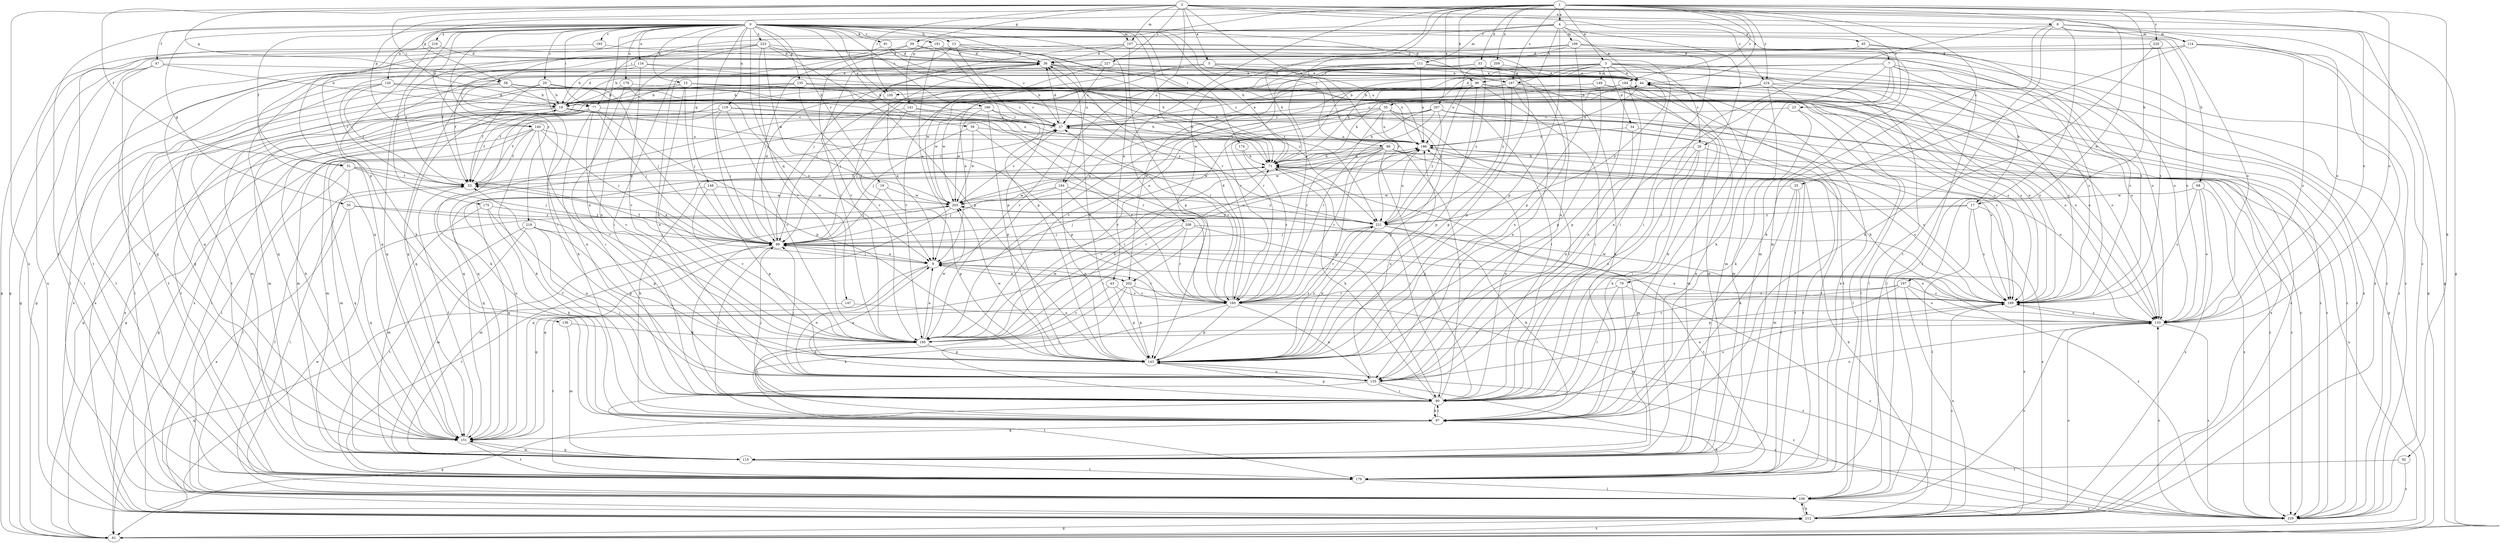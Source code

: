 strict digraph  {
0;
1;
2;
3;
4;
5;
7;
8;
9;
13;
15;
17;
18;
19;
20;
23;
25;
26;
27;
33;
34;
35;
36;
39;
43;
44;
45;
47;
51;
53;
55;
58;
59;
61;
68;
71;
77;
79;
80;
86;
88;
91;
92;
96;
97;
105;
106;
107;
109;
111;
114;
115;
116;
118;
120;
125;
133;
135;
136;
140;
141;
143;
147;
148;
149;
151;
160;
166;
167;
169;
174;
175;
178;
179;
184;
186;
191;
193;
194;
195;
197;
202;
203;
207;
208;
209;
212;
216;
218;
220;
221;
223;
224;
227;
229;
0 -> 13  [label=b];
0 -> 15  [label=b];
0 -> 19  [label=c];
0 -> 20  [label=c];
0 -> 39  [label=e];
0 -> 43  [label=e];
0 -> 45  [label=f];
0 -> 47  [label=f];
0 -> 51  [label=f];
0 -> 55  [label=g];
0 -> 68  [label=h];
0 -> 71  [label=h];
0 -> 77  [label=i];
0 -> 86  [label=j];
0 -> 88  [label=j];
0 -> 91  [label=k];
0 -> 105  [label=l];
0 -> 107  [label=m];
0 -> 116  [label=n];
0 -> 118  [label=n];
0 -> 120  [label=n];
0 -> 125  [label=n];
0 -> 133  [label=o];
0 -> 135  [label=p];
0 -> 136  [label=p];
0 -> 140  [label=p];
0 -> 147  [label=q];
0 -> 148  [label=q];
0 -> 160  [label=r];
0 -> 166  [label=s];
0 -> 167  [label=s];
0 -> 174  [label=t];
0 -> 175  [label=t];
0 -> 178  [label=t];
0 -> 179  [label=u];
0 -> 184  [label=u];
0 -> 191  [label=v];
0 -> 193  [label=v];
0 -> 216  [label=y];
0 -> 218  [label=y];
0 -> 223  [label=z];
1 -> 3  [label=a];
1 -> 4  [label=a];
1 -> 17  [label=b];
1 -> 23  [label=c];
1 -> 25  [label=c];
1 -> 33  [label=d];
1 -> 44  [label=e];
1 -> 58  [label=g];
1 -> 92  [label=k];
1 -> 96  [label=k];
1 -> 133  [label=o];
1 -> 140  [label=p];
1 -> 141  [label=p];
1 -> 160  [label=r];
1 -> 167  [label=s];
1 -> 194  [label=v];
1 -> 197  [label=w];
1 -> 202  [label=w];
1 -> 207  [label=x];
1 -> 208  [label=x];
1 -> 209  [label=x];
1 -> 220  [label=y];
1 -> 224  [label=z];
2 -> 5  [label=a];
2 -> 7  [label=a];
2 -> 8  [label=a];
2 -> 51  [label=f];
2 -> 58  [label=g];
2 -> 59  [label=g];
2 -> 61  [label=g];
2 -> 77  [label=i];
2 -> 105  [label=l];
2 -> 107  [label=m];
2 -> 133  [label=o];
2 -> 184  [label=u];
2 -> 186  [label=u];
2 -> 212  [label=x];
2 -> 224  [label=z];
2 -> 227  [label=z];
2 -> 229  [label=z];
3 -> 17  [label=b];
3 -> 26  [label=c];
3 -> 34  [label=d];
3 -> 35  [label=d];
3 -> 44  [label=e];
3 -> 71  [label=h];
3 -> 105  [label=l];
3 -> 106  [label=l];
3 -> 149  [label=q];
3 -> 151  [label=q];
3 -> 160  [label=r];
3 -> 202  [label=w];
3 -> 229  [label=z];
4 -> 26  [label=c];
4 -> 44  [label=e];
4 -> 77  [label=i];
4 -> 109  [label=m];
4 -> 111  [label=m];
4 -> 114  [label=m];
4 -> 143  [label=p];
4 -> 151  [label=q];
4 -> 167  [label=s];
5 -> 9  [label=a];
5 -> 44  [label=e];
5 -> 53  [label=f];
5 -> 125  [label=n];
5 -> 167  [label=s];
5 -> 195  [label=v];
7 -> 79  [label=i];
7 -> 96  [label=k];
7 -> 97  [label=k];
7 -> 106  [label=l];
7 -> 125  [label=n];
7 -> 151  [label=q];
7 -> 169  [label=s];
7 -> 212  [label=x];
8 -> 61  [label=g];
8 -> 80  [label=i];
8 -> 106  [label=l];
8 -> 114  [label=m];
8 -> 115  [label=m];
8 -> 133  [label=o];
8 -> 178  [label=t];
9 -> 88  [label=j];
9 -> 125  [label=n];
9 -> 151  [label=q];
9 -> 160  [label=r];
9 -> 186  [label=u];
9 -> 202  [label=w];
13 -> 36  [label=d];
13 -> 80  [label=i];
13 -> 143  [label=p];
13 -> 169  [label=s];
13 -> 195  [label=v];
13 -> 221  [label=y];
15 -> 18  [label=b];
15 -> 27  [label=c];
15 -> 71  [label=h];
15 -> 88  [label=j];
15 -> 133  [label=o];
15 -> 195  [label=v];
15 -> 212  [label=x];
17 -> 88  [label=j];
17 -> 106  [label=l];
17 -> 169  [label=s];
17 -> 212  [label=x];
17 -> 221  [label=y];
18 -> 27  [label=c];
18 -> 36  [label=d];
18 -> 115  [label=m];
18 -> 143  [label=p];
18 -> 178  [label=t];
18 -> 212  [label=x];
18 -> 229  [label=z];
19 -> 88  [label=j];
19 -> 143  [label=p];
19 -> 203  [label=w];
20 -> 18  [label=b];
20 -> 53  [label=f];
20 -> 80  [label=i];
20 -> 88  [label=j];
20 -> 97  [label=k];
20 -> 160  [label=r];
20 -> 178  [label=t];
23 -> 27  [label=c];
23 -> 97  [label=k];
23 -> 106  [label=l];
25 -> 97  [label=k];
25 -> 115  [label=m];
25 -> 178  [label=t];
25 -> 203  [label=w];
26 -> 71  [label=h];
26 -> 80  [label=i];
26 -> 97  [label=k];
26 -> 125  [label=n];
26 -> 178  [label=t];
27 -> 36  [label=d];
27 -> 44  [label=e];
27 -> 106  [label=l];
27 -> 186  [label=u];
33 -> 18  [label=b];
33 -> 44  [label=e];
33 -> 143  [label=p];
33 -> 151  [label=q];
33 -> 160  [label=r];
33 -> 169  [label=s];
33 -> 221  [label=y];
34 -> 125  [label=n];
34 -> 169  [label=s];
34 -> 186  [label=u];
35 -> 9  [label=a];
35 -> 27  [label=c];
35 -> 80  [label=i];
35 -> 143  [label=p];
35 -> 160  [label=r];
35 -> 178  [label=t];
35 -> 186  [label=u];
35 -> 195  [label=v];
36 -> 44  [label=e];
36 -> 61  [label=g];
36 -> 71  [label=h];
36 -> 125  [label=n];
36 -> 186  [label=u];
36 -> 195  [label=v];
39 -> 88  [label=j];
39 -> 160  [label=r];
39 -> 186  [label=u];
39 -> 203  [label=w];
43 -> 143  [label=p];
43 -> 169  [label=s];
43 -> 195  [label=v];
44 -> 18  [label=b];
44 -> 169  [label=s];
44 -> 186  [label=u];
44 -> 195  [label=v];
44 -> 212  [label=x];
44 -> 221  [label=y];
45 -> 36  [label=d];
45 -> 169  [label=s];
45 -> 229  [label=z];
47 -> 18  [label=b];
47 -> 44  [label=e];
47 -> 61  [label=g];
47 -> 106  [label=l];
47 -> 151  [label=q];
51 -> 9  [label=a];
51 -> 53  [label=f];
51 -> 88  [label=j];
51 -> 106  [label=l];
51 -> 151  [label=q];
53 -> 27  [label=c];
53 -> 71  [label=h];
53 -> 106  [label=l];
53 -> 203  [label=w];
55 -> 143  [label=p];
55 -> 151  [label=q];
55 -> 212  [label=x];
55 -> 221  [label=y];
58 -> 18  [label=b];
58 -> 27  [label=c];
58 -> 106  [label=l];
58 -> 160  [label=r];
58 -> 178  [label=t];
58 -> 229  [label=z];
59 -> 36  [label=d];
59 -> 80  [label=i];
59 -> 88  [label=j];
59 -> 195  [label=v];
61 -> 186  [label=u];
61 -> 212  [label=x];
68 -> 133  [label=o];
68 -> 169  [label=s];
68 -> 203  [label=w];
68 -> 212  [label=x];
68 -> 229  [label=z];
71 -> 53  [label=f];
71 -> 80  [label=i];
71 -> 115  [label=m];
71 -> 151  [label=q];
71 -> 169  [label=s];
71 -> 195  [label=v];
77 -> 27  [label=c];
77 -> 53  [label=f];
77 -> 61  [label=g];
77 -> 88  [label=j];
77 -> 97  [label=k];
77 -> 106  [label=l];
77 -> 125  [label=n];
77 -> 143  [label=p];
77 -> 195  [label=v];
79 -> 80  [label=i];
79 -> 115  [label=m];
79 -> 160  [label=r];
79 -> 229  [label=z];
80 -> 27  [label=c];
80 -> 53  [label=f];
80 -> 61  [label=g];
80 -> 71  [label=h];
80 -> 88  [label=j];
80 -> 97  [label=k];
80 -> 133  [label=o];
80 -> 143  [label=p];
80 -> 169  [label=s];
80 -> 186  [label=u];
86 -> 71  [label=h];
86 -> 80  [label=i];
86 -> 115  [label=m];
86 -> 133  [label=o];
86 -> 143  [label=p];
86 -> 160  [label=r];
86 -> 169  [label=s];
86 -> 203  [label=w];
86 -> 229  [label=z];
88 -> 9  [label=a];
88 -> 36  [label=d];
88 -> 53  [label=f];
88 -> 80  [label=i];
88 -> 133  [label=o];
88 -> 178  [label=t];
88 -> 229  [label=z];
91 -> 27  [label=c];
91 -> 36  [label=d];
91 -> 53  [label=f];
92 -> 178  [label=t];
92 -> 229  [label=z];
96 -> 9  [label=a];
96 -> 18  [label=b];
96 -> 80  [label=i];
96 -> 88  [label=j];
96 -> 133  [label=o];
96 -> 143  [label=p];
96 -> 151  [label=q];
96 -> 169  [label=s];
96 -> 221  [label=y];
97 -> 71  [label=h];
97 -> 80  [label=i];
97 -> 88  [label=j];
97 -> 151  [label=q];
105 -> 9  [label=a];
105 -> 212  [label=x];
105 -> 221  [label=y];
106 -> 53  [label=f];
106 -> 133  [label=o];
106 -> 212  [label=x];
106 -> 229  [label=z];
107 -> 36  [label=d];
107 -> 88  [label=j];
107 -> 125  [label=n];
107 -> 143  [label=p];
107 -> 151  [label=q];
107 -> 229  [label=z];
109 -> 36  [label=d];
109 -> 71  [label=h];
109 -> 80  [label=i];
109 -> 115  [label=m];
109 -> 133  [label=o];
109 -> 143  [label=p];
109 -> 151  [label=q];
111 -> 44  [label=e];
111 -> 88  [label=j];
111 -> 115  [label=m];
111 -> 186  [label=u];
111 -> 195  [label=v];
111 -> 221  [label=y];
114 -> 36  [label=d];
114 -> 53  [label=f];
114 -> 61  [label=g];
114 -> 97  [label=k];
114 -> 133  [label=o];
114 -> 212  [label=x];
115 -> 44  [label=e];
115 -> 151  [label=q];
115 -> 178  [label=t];
116 -> 18  [label=b];
116 -> 44  [label=e];
116 -> 106  [label=l];
116 -> 195  [label=v];
116 -> 221  [label=y];
118 -> 27  [label=c];
118 -> 53  [label=f];
118 -> 61  [label=g];
118 -> 88  [label=j];
118 -> 160  [label=r];
118 -> 195  [label=v];
120 -> 18  [label=b];
120 -> 53  [label=f];
120 -> 71  [label=h];
120 -> 151  [label=q];
120 -> 169  [label=s];
120 -> 178  [label=t];
125 -> 9  [label=a];
125 -> 80  [label=i];
125 -> 88  [label=j];
125 -> 178  [label=t];
125 -> 186  [label=u];
125 -> 229  [label=z];
133 -> 169  [label=s];
133 -> 195  [label=v];
133 -> 229  [label=z];
135 -> 9  [label=a];
135 -> 18  [label=b];
135 -> 71  [label=h];
135 -> 115  [label=m];
135 -> 133  [label=o];
135 -> 169  [label=s];
135 -> 212  [label=x];
136 -> 115  [label=m];
136 -> 195  [label=v];
140 -> 53  [label=f];
140 -> 61  [label=g];
140 -> 88  [label=j];
140 -> 97  [label=k];
140 -> 115  [label=m];
140 -> 186  [label=u];
140 -> 195  [label=v];
141 -> 27  [label=c];
141 -> 88  [label=j];
141 -> 151  [label=q];
141 -> 186  [label=u];
143 -> 36  [label=d];
143 -> 125  [label=n];
143 -> 203  [label=w];
143 -> 221  [label=y];
143 -> 229  [label=z];
147 -> 61  [label=g];
147 -> 133  [label=o];
148 -> 143  [label=p];
148 -> 151  [label=q];
148 -> 195  [label=v];
148 -> 203  [label=w];
149 -> 18  [label=b];
149 -> 115  [label=m];
149 -> 143  [label=p];
149 -> 203  [label=w];
149 -> 229  [label=z];
151 -> 18  [label=b];
151 -> 53  [label=f];
151 -> 115  [label=m];
151 -> 178  [label=t];
151 -> 186  [label=u];
160 -> 27  [label=c];
160 -> 36  [label=d];
160 -> 97  [label=k];
160 -> 125  [label=n];
160 -> 143  [label=p];
160 -> 178  [label=t];
160 -> 229  [label=z];
166 -> 27  [label=c];
166 -> 115  [label=m];
166 -> 143  [label=p];
166 -> 203  [label=w];
166 -> 229  [label=z];
167 -> 18  [label=b];
167 -> 27  [label=c];
167 -> 97  [label=k];
167 -> 125  [label=n];
167 -> 133  [label=o];
167 -> 143  [label=p];
167 -> 203  [label=w];
169 -> 9  [label=a];
169 -> 44  [label=e];
169 -> 71  [label=h];
169 -> 88  [label=j];
169 -> 125  [label=n];
169 -> 133  [label=o];
169 -> 203  [label=w];
174 -> 71  [label=h];
174 -> 160  [label=r];
175 -> 97  [label=k];
175 -> 115  [label=m];
175 -> 125  [label=n];
175 -> 221  [label=y];
178 -> 44  [label=e];
178 -> 97  [label=k];
178 -> 106  [label=l];
179 -> 9  [label=a];
179 -> 18  [label=b];
179 -> 80  [label=i];
179 -> 229  [label=z];
184 -> 88  [label=j];
184 -> 143  [label=p];
184 -> 160  [label=r];
184 -> 203  [label=w];
184 -> 221  [label=y];
186 -> 71  [label=h];
186 -> 178  [label=t];
186 -> 195  [label=v];
186 -> 203  [label=w];
186 -> 229  [label=z];
191 -> 9  [label=a];
191 -> 36  [label=d];
191 -> 61  [label=g];
191 -> 133  [label=o];
191 -> 143  [label=p];
191 -> 178  [label=t];
191 -> 186  [label=u];
193 -> 36  [label=d];
193 -> 61  [label=g];
194 -> 18  [label=b];
194 -> 97  [label=k];
194 -> 125  [label=n];
194 -> 143  [label=p];
194 -> 178  [label=t];
194 -> 195  [label=v];
195 -> 9  [label=a];
195 -> 71  [label=h];
195 -> 80  [label=i];
195 -> 143  [label=p];
195 -> 203  [label=w];
197 -> 133  [label=o];
197 -> 143  [label=p];
197 -> 160  [label=r];
197 -> 169  [label=s];
197 -> 195  [label=v];
197 -> 212  [label=x];
202 -> 9  [label=a];
202 -> 80  [label=i];
202 -> 97  [label=k];
202 -> 143  [label=p];
202 -> 160  [label=r];
202 -> 169  [label=s];
203 -> 27  [label=c];
203 -> 115  [label=m];
203 -> 151  [label=q];
203 -> 221  [label=y];
207 -> 27  [label=c];
207 -> 71  [label=h];
207 -> 115  [label=m];
207 -> 151  [label=q];
207 -> 160  [label=r];
207 -> 169  [label=s];
207 -> 212  [label=x];
207 -> 221  [label=y];
208 -> 80  [label=i];
208 -> 88  [label=j];
208 -> 151  [label=q];
208 -> 160  [label=r];
208 -> 195  [label=v];
208 -> 212  [label=x];
209 -> 44  [label=e];
209 -> 186  [label=u];
209 -> 221  [label=y];
212 -> 61  [label=g];
212 -> 71  [label=h];
212 -> 106  [label=l];
212 -> 133  [label=o];
212 -> 169  [label=s];
212 -> 203  [label=w];
216 -> 36  [label=d];
216 -> 97  [label=k];
216 -> 178  [label=t];
218 -> 80  [label=i];
218 -> 88  [label=j];
218 -> 115  [label=m];
218 -> 143  [label=p];
218 -> 178  [label=t];
220 -> 36  [label=d];
220 -> 97  [label=k];
220 -> 133  [label=o];
220 -> 169  [label=s];
221 -> 88  [label=j];
221 -> 97  [label=k];
221 -> 143  [label=p];
221 -> 160  [label=r];
221 -> 178  [label=t];
221 -> 186  [label=u];
223 -> 36  [label=d];
223 -> 71  [label=h];
223 -> 80  [label=i];
223 -> 125  [label=n];
223 -> 143  [label=p];
223 -> 195  [label=v];
223 -> 203  [label=w];
223 -> 212  [label=x];
224 -> 18  [label=b];
224 -> 27  [label=c];
224 -> 53  [label=f];
224 -> 61  [label=g];
224 -> 71  [label=h];
224 -> 106  [label=l];
224 -> 115  [label=m];
224 -> 169  [label=s];
227 -> 27  [label=c];
227 -> 44  [label=e];
227 -> 53  [label=f];
227 -> 133  [label=o];
227 -> 203  [label=w];
229 -> 133  [label=o];
}
